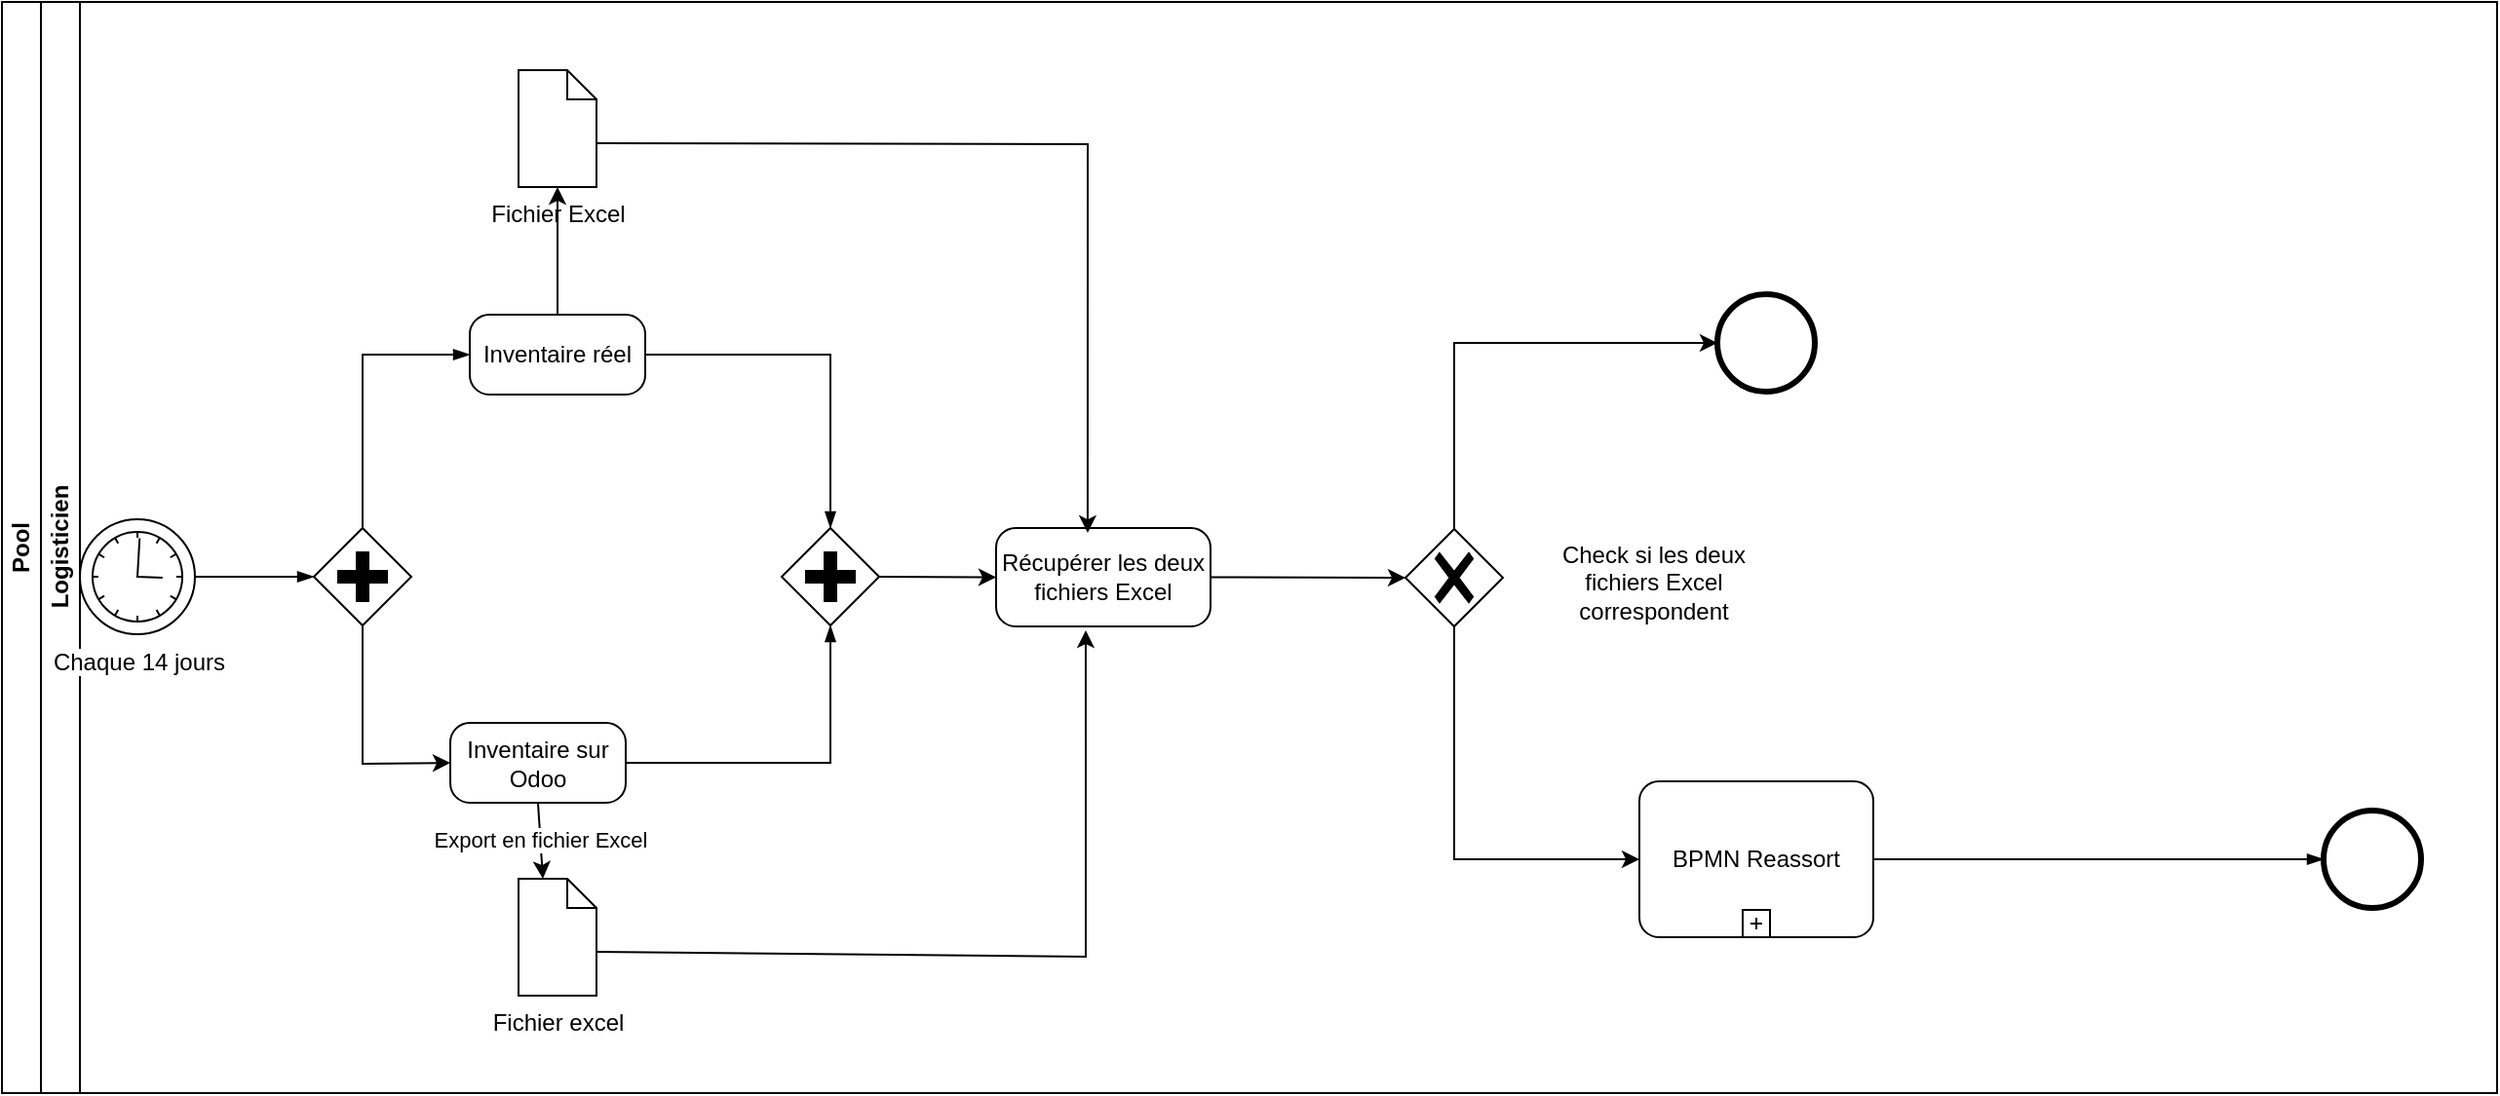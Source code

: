 <mxfile version="22.1.16" type="github">
  <diagram id="FU7NUu3CbukTYbxRIidO" name="Page-1">
    <mxGraphModel dx="954" dy="616" grid="1" gridSize="10" guides="1" tooltips="1" connect="1" arrows="1" fold="1" page="1" pageScale="1" pageWidth="827" pageHeight="1169" math="0" shadow="0">
      <root>
        <mxCell id="0" />
        <mxCell id="1" parent="0" />
        <mxCell id="L5Kj5VrWHoerJ_uzMM_--1" value="Pool" style="swimlane;html=1;childLayout=stackLayout;resizeParent=1;resizeParentMax=0;horizontal=0;startSize=20;horizontalStack=0;whiteSpace=wrap;" parent="1" vertex="1">
          <mxGeometry width="1280" height="560" as="geometry" />
        </mxCell>
        <mxCell id="L5Kj5VrWHoerJ_uzMM_--2" value="Logisticien" style="swimlane;html=1;startSize=20;horizontal=0;" parent="L5Kj5VrWHoerJ_uzMM_--1" vertex="1">
          <mxGeometry x="20" width="1260" height="560" as="geometry" />
        </mxCell>
        <mxCell id="L5Kj5VrWHoerJ_uzMM_--7" value="Chaque 14 jours" style="points=[[0.145,0.145,0],[0.5,0,0],[0.855,0.145,0],[1,0.5,0],[0.855,0.855,0],[0.5,1,0],[0.145,0.855,0],[0,0.5,0]];shape=mxgraph.bpmn.event;html=1;verticalLabelPosition=bottom;labelBackgroundColor=#ffffff;verticalAlign=top;align=center;perimeter=ellipsePerimeter;outlineConnect=0;aspect=fixed;outline=standard;symbol=timer;" parent="L5Kj5VrWHoerJ_uzMM_--2" vertex="1">
          <mxGeometry x="20" y="265.5" width="59" height="59" as="geometry" />
        </mxCell>
        <mxCell id="L5Kj5VrWHoerJ_uzMM_--8" value="" style="points=[[0.25,0.25,0],[0.5,0,0],[0.75,0.25,0],[1,0.5,0],[0.75,0.75,0],[0.5,1,0],[0.25,0.75,0],[0,0.5,0]];shape=mxgraph.bpmn.gateway2;html=1;verticalLabelPosition=bottom;labelBackgroundColor=#ffffff;verticalAlign=top;align=center;perimeter=rhombusPerimeter;outlineConnect=0;outline=none;symbol=none;gwType=parallel;" parent="L5Kj5VrWHoerJ_uzMM_--2" vertex="1">
          <mxGeometry x="140" y="270" width="50" height="50" as="geometry" />
        </mxCell>
        <mxCell id="L5Kj5VrWHoerJ_uzMM_--9" value="" style="points=[[0.25,0.25,0],[0.5,0,0],[0.75,0.25,0],[1,0.5,0],[0.75,0.75,0],[0.5,1,0],[0.25,0.75,0],[0,0.5,0]];shape=mxgraph.bpmn.gateway2;html=1;verticalLabelPosition=bottom;labelBackgroundColor=#ffffff;verticalAlign=top;align=center;perimeter=rhombusPerimeter;outlineConnect=0;outline=none;symbol=none;gwType=parallel;" parent="L5Kj5VrWHoerJ_uzMM_--2" vertex="1">
          <mxGeometry x="380" y="270" width="50" height="50" as="geometry" />
        </mxCell>
        <mxCell id="L5Kj5VrWHoerJ_uzMM_--12" value="Inventaire réel" style="points=[[0.25,0,0],[0.5,0,0],[0.75,0,0],[1,0.25,0],[1,0.5,0],[1,0.75,0],[0.75,1,0],[0.5,1,0],[0.25,1,0],[0,0.75,0],[0,0.5,0],[0,0.25,0]];shape=mxgraph.bpmn.task;whiteSpace=wrap;rectStyle=rounded;size=10;html=1;container=1;expand=0;collapsible=0;taskMarker=abstract;" parent="L5Kj5VrWHoerJ_uzMM_--2" vertex="1">
          <mxGeometry x="220" y="160.5" width="90" height="41" as="geometry" />
        </mxCell>
        <mxCell id="L5Kj5VrWHoerJ_uzMM_--13" value="Inventaire sur Odoo" style="points=[[0.25,0,0],[0.5,0,0],[0.75,0,0],[1,0.25,0],[1,0.5,0],[1,0.75,0],[0.75,1,0],[0.5,1,0],[0.25,1,0],[0,0.75,0],[0,0.5,0],[0,0.25,0]];shape=mxgraph.bpmn.task;whiteSpace=wrap;rectStyle=rounded;size=10;html=1;container=1;expand=0;collapsible=0;taskMarker=abstract;" parent="L5Kj5VrWHoerJ_uzMM_--2" vertex="1">
          <mxGeometry x="210" y="370" width="90" height="41" as="geometry" />
        </mxCell>
        <mxCell id="L5Kj5VrWHoerJ_uzMM_--14" value="" style="edgeStyle=elbowEdgeStyle;fontSize=12;html=1;endArrow=blockThin;endFill=1;rounded=0;entryX=0;entryY=0.5;entryDx=0;entryDy=0;entryPerimeter=0;exitX=0.5;exitY=0;exitDx=0;exitDy=0;exitPerimeter=0;" parent="L5Kj5VrWHoerJ_uzMM_--2" source="L5Kj5VrWHoerJ_uzMM_--8" target="L5Kj5VrWHoerJ_uzMM_--12" edge="1">
          <mxGeometry width="160" relative="1" as="geometry">
            <mxPoint x="164.66" y="95" as="sourcePoint" />
            <mxPoint x="164.66" y="25" as="targetPoint" />
            <Array as="points">
              <mxPoint x="165" y="220" />
            </Array>
          </mxGeometry>
        </mxCell>
        <mxCell id="L5Kj5VrWHoerJ_uzMM_--16" value="" style="edgeStyle=elbowEdgeStyle;fontSize=12;html=1;endArrow=blockThin;endFill=1;rounded=0;entryX=0.5;entryY=0;entryDx=0;entryDy=0;entryPerimeter=0;exitX=1;exitY=0.5;exitDx=0;exitDy=0;exitPerimeter=0;" parent="L5Kj5VrWHoerJ_uzMM_--2" source="L5Kj5VrWHoerJ_uzMM_--12" target="L5Kj5VrWHoerJ_uzMM_--9" edge="1">
          <mxGeometry width="160" relative="1" as="geometry">
            <mxPoint x="310" y="40" as="sourcePoint" />
            <mxPoint x="410" y="70" as="targetPoint" />
            <Array as="points">
              <mxPoint x="405" y="220" />
            </Array>
          </mxGeometry>
        </mxCell>
        <mxCell id="L5Kj5VrWHoerJ_uzMM_--17" value="" style="edgeStyle=elbowEdgeStyle;fontSize=12;html=1;endArrow=blockThin;endFill=1;rounded=0;entryX=0.5;entryY=1;entryDx=0;entryDy=0;entryPerimeter=0;exitX=1;exitY=0.5;exitDx=0;exitDy=0;exitPerimeter=0;" parent="L5Kj5VrWHoerJ_uzMM_--2" source="L5Kj5VrWHoerJ_uzMM_--13" target="L5Kj5VrWHoerJ_uzMM_--9" edge="1">
          <mxGeometry width="160" relative="1" as="geometry">
            <mxPoint x="330" y="200" as="sourcePoint" />
            <mxPoint x="405" y="255" as="targetPoint" />
            <Array as="points">
              <mxPoint x="405" y="400" />
            </Array>
          </mxGeometry>
        </mxCell>
        <mxCell id="L5Kj5VrWHoerJ_uzMM_--18" value="" style="edgeStyle=elbowEdgeStyle;fontSize=12;html=1;endArrow=blockThin;endFill=1;rounded=0;entryX=0;entryY=0.5;entryDx=0;entryDy=0;entryPerimeter=0;exitX=1;exitY=0.5;exitDx=0;exitDy=0;exitPerimeter=0;" parent="L5Kj5VrWHoerJ_uzMM_--2" source="L5Kj5VrWHoerJ_uzMM_--7" target="L5Kj5VrWHoerJ_uzMM_--8" edge="1">
          <mxGeometry width="160" relative="1" as="geometry">
            <mxPoint x="81" y="120.66" as="sourcePoint" />
            <mxPoint x="131" y="120.66" as="targetPoint" />
          </mxGeometry>
        </mxCell>
        <mxCell id="L5Kj5VrWHoerJ_uzMM_--21" value="" style="points=[[0.25,0.25,0],[0.5,0,0],[0.75,0.25,0],[1,0.5,0],[0.75,0.75,0],[0.5,1,0],[0.25,0.75,0],[0,0.5,0]];shape=mxgraph.bpmn.gateway2;html=1;verticalLabelPosition=bottom;labelBackgroundColor=#ffffff;verticalAlign=top;align=center;perimeter=rhombusPerimeter;outlineConnect=0;outline=none;symbol=none;gwType=exclusive;" parent="L5Kj5VrWHoerJ_uzMM_--2" vertex="1">
          <mxGeometry x="700" y="270.5" width="50" height="50" as="geometry" />
        </mxCell>
        <mxCell id="L5Kj5VrWHoerJ_uzMM_--25" value="Check si les deux fichiers Excel correspondent" style="text;html=1;strokeColor=none;fillColor=none;align=center;verticalAlign=middle;whiteSpace=wrap;rounded=0;" parent="L5Kj5VrWHoerJ_uzMM_--2" vertex="1">
          <mxGeometry x="778" y="270.5" width="99" height="55" as="geometry" />
        </mxCell>
        <mxCell id="L5Kj5VrWHoerJ_uzMM_--28" value="" style="points=[[0.145,0.145,0],[0.5,0,0],[0.855,0.145,0],[1,0.5,0],[0.855,0.855,0],[0.5,1,0],[0.145,0.855,0],[0,0.5,0]];shape=mxgraph.bpmn.event;html=1;verticalLabelPosition=bottom;labelBackgroundColor=#ffffff;verticalAlign=top;align=center;perimeter=ellipsePerimeter;outlineConnect=0;aspect=fixed;outline=end;symbol=terminate2;" parent="L5Kj5VrWHoerJ_uzMM_--2" vertex="1">
          <mxGeometry x="860" y="150" width="50" height="50" as="geometry" />
        </mxCell>
        <mxCell id="NR4zUhr10bE3IYaZvfh--4" value="BPMN Reassort" style="points=[[0.25,0,0],[0.5,0,0],[0.75,0,0],[1,0.25,0],[1,0.5,0],[1,0.75,0],[0.75,1,0],[0.5,1,0],[0.25,1,0],[0,0.75,0],[0,0.5,0],[0,0.25,0]];shape=mxgraph.bpmn.task;whiteSpace=wrap;rectStyle=rounded;size=10;html=1;container=1;expand=0;collapsible=0;taskMarker=abstract;isLoopSub=1;" parent="L5Kj5VrWHoerJ_uzMM_--2" vertex="1">
          <mxGeometry x="820" y="400" width="120" height="80" as="geometry" />
        </mxCell>
        <mxCell id="NR4zUhr10bE3IYaZvfh--5" value="" style="points=[[0.145,0.145,0],[0.5,0,0],[0.855,0.145,0],[1,0.5,0],[0.855,0.855,0],[0.5,1,0],[0.145,0.855,0],[0,0.5,0]];shape=mxgraph.bpmn.event;html=1;verticalLabelPosition=bottom;labelBackgroundColor=#ffffff;verticalAlign=top;align=center;perimeter=ellipsePerimeter;outlineConnect=0;aspect=fixed;outline=end;symbol=terminate2;" parent="L5Kj5VrWHoerJ_uzMM_--2" vertex="1">
          <mxGeometry x="1171" y="415" width="50" height="50" as="geometry" />
        </mxCell>
        <mxCell id="NR4zUhr10bE3IYaZvfh--6" value="" style="edgeStyle=elbowEdgeStyle;fontSize=12;html=1;endArrow=blockThin;endFill=1;rounded=0;exitX=1;exitY=0.5;exitDx=0;exitDy=0;exitPerimeter=0;entryX=0;entryY=0.5;entryDx=0;entryDy=0;entryPerimeter=0;" parent="L5Kj5VrWHoerJ_uzMM_--2" source="NR4zUhr10bE3IYaZvfh--4" target="NR4zUhr10bE3IYaZvfh--5" edge="1">
          <mxGeometry width="160" relative="1" as="geometry">
            <mxPoint x="720" y="200" as="sourcePoint" />
            <mxPoint x="790" y="200" as="targetPoint" />
          </mxGeometry>
        </mxCell>
        <mxCell id="8l1KjIiPGkhvFsE5loPM-1" value="Fichier excel" style="shape=mxgraph.bpmn.data;labelPosition=center;verticalLabelPosition=bottom;align=center;verticalAlign=top;size=15;html=1;" vertex="1" parent="L5Kj5VrWHoerJ_uzMM_--2">
          <mxGeometry x="245" y="450" width="40" height="60" as="geometry" />
        </mxCell>
        <mxCell id="8l1KjIiPGkhvFsE5loPM-2" value="Export en fichier Excel" style="endArrow=classic;html=1;rounded=0;exitX=0.5;exitY=1;exitDx=0;exitDy=0;exitPerimeter=0;entryX=0;entryY=0;entryDx=12.5;entryDy=0;entryPerimeter=0;" edge="1" parent="L5Kj5VrWHoerJ_uzMM_--2" source="L5Kj5VrWHoerJ_uzMM_--13" target="8l1KjIiPGkhvFsE5loPM-1">
          <mxGeometry width="50" height="50" relative="1" as="geometry">
            <mxPoint x="350" y="250" as="sourcePoint" />
            <mxPoint x="200" y="270" as="targetPoint" />
          </mxGeometry>
        </mxCell>
        <mxCell id="8l1KjIiPGkhvFsE5loPM-7" value="" style="endArrow=classic;html=1;rounded=0;exitX=0.5;exitY=1;exitDx=0;exitDy=0;exitPerimeter=0;entryX=0;entryY=0.5;entryDx=0;entryDy=0;entryPerimeter=0;" edge="1" parent="L5Kj5VrWHoerJ_uzMM_--2" source="L5Kj5VrWHoerJ_uzMM_--8" target="L5Kj5VrWHoerJ_uzMM_--13">
          <mxGeometry width="50" height="50" relative="1" as="geometry">
            <mxPoint x="120" y="480" as="sourcePoint" />
            <mxPoint x="170" y="430" as="targetPoint" />
            <Array as="points">
              <mxPoint x="165" y="391" />
            </Array>
          </mxGeometry>
        </mxCell>
        <mxCell id="8l1KjIiPGkhvFsE5loPM-8" value="Récupérer les deux fichiers Excel" style="points=[[0.25,0,0],[0.5,0,0],[0.75,0,0],[1,0.25,0],[1,0.5,0],[1,0.75,0],[0.75,1,0],[0.5,1,0],[0.25,1,0],[0,0.75,0],[0,0.5,0],[0,0.25,0]];shape=mxgraph.bpmn.task;whiteSpace=wrap;rectStyle=rounded;size=10;html=1;container=1;expand=0;collapsible=0;taskMarker=abstract;" vertex="1" parent="L5Kj5VrWHoerJ_uzMM_--2">
          <mxGeometry x="490" y="270" width="110" height="50.5" as="geometry" />
        </mxCell>
        <mxCell id="8l1KjIiPGkhvFsE5loPM-9" value="" style="endArrow=classic;html=1;rounded=0;entryX=0;entryY=0.5;entryDx=0;entryDy=0;entryPerimeter=0;exitX=1;exitY=0.5;exitDx=0;exitDy=0;exitPerimeter=0;" edge="1" parent="L5Kj5VrWHoerJ_uzMM_--2" source="L5Kj5VrWHoerJ_uzMM_--9" target="8l1KjIiPGkhvFsE5loPM-8">
          <mxGeometry width="50" height="50" relative="1" as="geometry">
            <mxPoint x="340" y="420" as="sourcePoint" />
            <mxPoint x="390" y="370" as="targetPoint" />
          </mxGeometry>
        </mxCell>
        <mxCell id="8l1KjIiPGkhvFsE5loPM-11" value="" style="endArrow=classic;html=1;rounded=0;entryX=0.418;entryY=1.04;entryDx=0;entryDy=0;entryPerimeter=0;exitX=0;exitY=0;exitDx=40;exitDy=37.5;exitPerimeter=0;" edge="1" parent="L5Kj5VrWHoerJ_uzMM_--2" source="8l1KjIiPGkhvFsE5loPM-1" target="8l1KjIiPGkhvFsE5loPM-8">
          <mxGeometry width="50" height="50" relative="1" as="geometry">
            <mxPoint x="350" y="510" as="sourcePoint" />
            <mxPoint x="400" y="460" as="targetPoint" />
            <Array as="points">
              <mxPoint x="536" y="490" />
            </Array>
          </mxGeometry>
        </mxCell>
        <mxCell id="8l1KjIiPGkhvFsE5loPM-12" value="Fichier Excel" style="shape=mxgraph.bpmn.data;labelPosition=center;verticalLabelPosition=bottom;align=center;verticalAlign=top;size=15;html=1;" vertex="1" parent="L5Kj5VrWHoerJ_uzMM_--2">
          <mxGeometry x="245" y="35" width="40" height="60" as="geometry" />
        </mxCell>
        <mxCell id="8l1KjIiPGkhvFsE5loPM-13" value="" style="endArrow=classic;html=1;rounded=0;entryX=0.5;entryY=1;entryDx=0;entryDy=0;entryPerimeter=0;exitX=0.5;exitY=0;exitDx=0;exitDy=0;exitPerimeter=0;" edge="1" parent="L5Kj5VrWHoerJ_uzMM_--2" source="L5Kj5VrWHoerJ_uzMM_--12" target="8l1KjIiPGkhvFsE5loPM-12">
          <mxGeometry width="50" height="50" relative="1" as="geometry">
            <mxPoint x="340" y="130" as="sourcePoint" />
            <mxPoint x="390" y="80" as="targetPoint" />
          </mxGeometry>
        </mxCell>
        <mxCell id="8l1KjIiPGkhvFsE5loPM-14" value="" style="endArrow=classic;html=1;rounded=0;exitX=0;exitY=0;exitDx=40;exitDy=37.5;exitPerimeter=0;entryX=0.427;entryY=0.05;entryDx=0;entryDy=0;entryPerimeter=0;" edge="1" parent="L5Kj5VrWHoerJ_uzMM_--2" source="8l1KjIiPGkhvFsE5loPM-12" target="8l1KjIiPGkhvFsE5loPM-8">
          <mxGeometry width="50" height="50" relative="1" as="geometry">
            <mxPoint x="400" y="100" as="sourcePoint" />
            <mxPoint x="450" y="50" as="targetPoint" />
            <Array as="points">
              <mxPoint x="537" y="73" />
            </Array>
          </mxGeometry>
        </mxCell>
        <mxCell id="8l1KjIiPGkhvFsE5loPM-15" value="" style="endArrow=classic;html=1;rounded=0;exitX=0.5;exitY=1;exitDx=0;exitDy=0;exitPerimeter=0;entryX=0;entryY=0.5;entryDx=0;entryDy=0;entryPerimeter=0;" edge="1" parent="L5Kj5VrWHoerJ_uzMM_--2" source="L5Kj5VrWHoerJ_uzMM_--21" target="NR4zUhr10bE3IYaZvfh--4">
          <mxGeometry width="50" height="50" relative="1" as="geometry">
            <mxPoint x="720" y="460" as="sourcePoint" />
            <mxPoint x="770" y="410" as="targetPoint" />
            <Array as="points">
              <mxPoint x="725" y="440" />
            </Array>
          </mxGeometry>
        </mxCell>
        <mxCell id="8l1KjIiPGkhvFsE5loPM-16" value="" style="endArrow=classic;html=1;rounded=0;exitX=0.5;exitY=0;exitDx=0;exitDy=0;exitPerimeter=0;entryX=0;entryY=0.5;entryDx=0;entryDy=0;entryPerimeter=0;" edge="1" parent="L5Kj5VrWHoerJ_uzMM_--2" source="L5Kj5VrWHoerJ_uzMM_--21" target="L5Kj5VrWHoerJ_uzMM_--28">
          <mxGeometry width="50" height="50" relative="1" as="geometry">
            <mxPoint x="760" y="160" as="sourcePoint" />
            <mxPoint x="810" y="110" as="targetPoint" />
            <Array as="points">
              <mxPoint x="725" y="175" />
            </Array>
          </mxGeometry>
        </mxCell>
        <mxCell id="8l1KjIiPGkhvFsE5loPM-17" value="" style="endArrow=classic;html=1;rounded=0;exitX=1;exitY=0.5;exitDx=0;exitDy=0;exitPerimeter=0;entryX=0;entryY=0.5;entryDx=0;entryDy=0;entryPerimeter=0;" edge="1" parent="L5Kj5VrWHoerJ_uzMM_--2" source="8l1KjIiPGkhvFsE5loPM-8" target="L5Kj5VrWHoerJ_uzMM_--21">
          <mxGeometry width="50" height="50" relative="1" as="geometry">
            <mxPoint x="680" y="220" as="sourcePoint" />
            <mxPoint x="730" y="170" as="targetPoint" />
          </mxGeometry>
        </mxCell>
      </root>
    </mxGraphModel>
  </diagram>
</mxfile>
